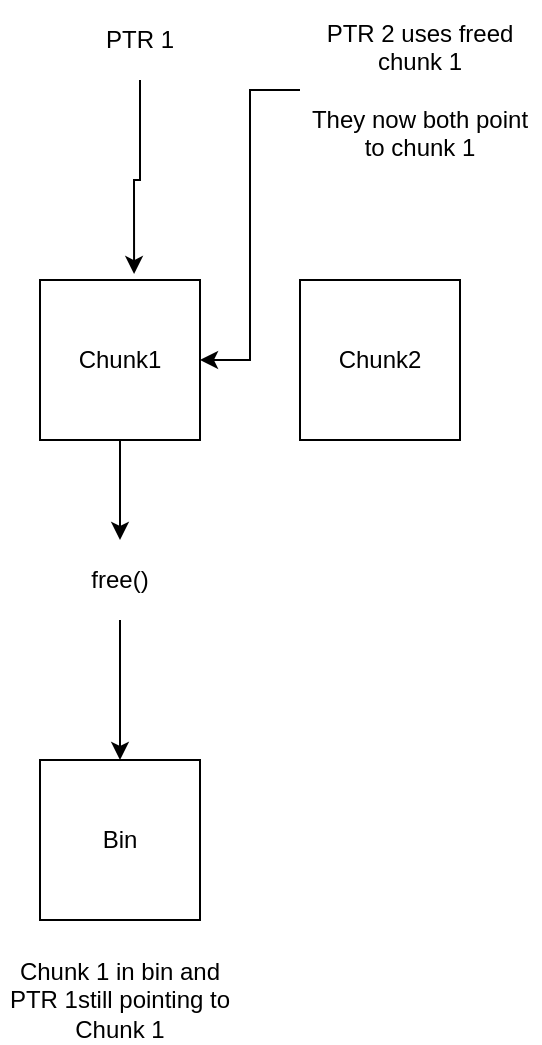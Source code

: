 <mxfile version="21.6.5" type="device">
  <diagram name="Page-1" id="nP1domPtg6R1LqAXsawL">
    <mxGraphModel dx="1231" dy="577" grid="1" gridSize="10" guides="1" tooltips="1" connect="1" arrows="1" fold="1" page="1" pageScale="1" pageWidth="850" pageHeight="1100" math="0" shadow="0">
      <root>
        <mxCell id="0" />
        <mxCell id="1" parent="0" />
        <mxCell id="hg-VbcHnAOKq5Sj17vsE-13" style="edgeStyle=orthogonalEdgeStyle;rounded=0;orthogonalLoop=1;jettySize=auto;html=1;" edge="1" parent="1" source="hg-VbcHnAOKq5Sj17vsE-2" target="hg-VbcHnAOKq5Sj17vsE-11">
          <mxGeometry relative="1" as="geometry" />
        </mxCell>
        <mxCell id="hg-VbcHnAOKq5Sj17vsE-2" value="Chunk1" style="whiteSpace=wrap;html=1;aspect=fixed;" vertex="1" parent="1">
          <mxGeometry x="360" y="180" width="80" height="80" as="geometry" />
        </mxCell>
        <mxCell id="hg-VbcHnAOKq5Sj17vsE-3" value="Chunk2" style="whiteSpace=wrap;html=1;aspect=fixed;" vertex="1" parent="1">
          <mxGeometry x="490" y="180" width="80" height="80" as="geometry" />
        </mxCell>
        <mxCell id="hg-VbcHnAOKq5Sj17vsE-9" style="edgeStyle=orthogonalEdgeStyle;rounded=0;orthogonalLoop=1;jettySize=auto;html=1;entryX=0.588;entryY=-0.037;entryDx=0;entryDy=0;entryPerimeter=0;" edge="1" parent="1" source="hg-VbcHnAOKq5Sj17vsE-5" target="hg-VbcHnAOKq5Sj17vsE-2">
          <mxGeometry relative="1" as="geometry" />
        </mxCell>
        <mxCell id="hg-VbcHnAOKq5Sj17vsE-5" value="PTR 1" style="text;html=1;strokeColor=none;fillColor=none;align=center;verticalAlign=middle;whiteSpace=wrap;rounded=0;" vertex="1" parent="1">
          <mxGeometry x="350" y="40" width="120" height="40" as="geometry" />
        </mxCell>
        <mxCell id="hg-VbcHnAOKq5Sj17vsE-6" value="Bin" style="whiteSpace=wrap;html=1;aspect=fixed;" vertex="1" parent="1">
          <mxGeometry x="360" y="420" width="80" height="80" as="geometry" />
        </mxCell>
        <mxCell id="hg-VbcHnAOKq5Sj17vsE-18" style="edgeStyle=orthogonalEdgeStyle;rounded=0;orthogonalLoop=1;jettySize=auto;html=1;entryX=1;entryY=0.5;entryDx=0;entryDy=0;" edge="1" parent="1" source="hg-VbcHnAOKq5Sj17vsE-8" target="hg-VbcHnAOKq5Sj17vsE-2">
          <mxGeometry relative="1" as="geometry" />
        </mxCell>
        <mxCell id="hg-VbcHnAOKq5Sj17vsE-8" value="PTR 2 uses freed chunk 1&lt;br&gt;&lt;br&gt;They now both point to chunk 1" style="text;html=1;strokeColor=none;fillColor=none;align=center;verticalAlign=middle;whiteSpace=wrap;rounded=0;" vertex="1" parent="1">
          <mxGeometry x="490" y="40" width="120" height="90" as="geometry" />
        </mxCell>
        <mxCell id="hg-VbcHnAOKq5Sj17vsE-12" style="edgeStyle=orthogonalEdgeStyle;rounded=0;orthogonalLoop=1;jettySize=auto;html=1;entryX=0.5;entryY=0;entryDx=0;entryDy=0;" edge="1" parent="1" source="hg-VbcHnAOKq5Sj17vsE-11" target="hg-VbcHnAOKq5Sj17vsE-6">
          <mxGeometry relative="1" as="geometry" />
        </mxCell>
        <mxCell id="hg-VbcHnAOKq5Sj17vsE-11" value="free()" style="text;html=1;strokeColor=none;fillColor=none;align=center;verticalAlign=middle;whiteSpace=wrap;rounded=0;" vertex="1" parent="1">
          <mxGeometry x="340" y="310" width="120" height="40" as="geometry" />
        </mxCell>
        <mxCell id="hg-VbcHnAOKq5Sj17vsE-16" value="Chunk 1 in bin and PTR 1still pointing to Chunk 1" style="text;html=1;strokeColor=none;fillColor=none;align=center;verticalAlign=middle;whiteSpace=wrap;rounded=0;" vertex="1" parent="1">
          <mxGeometry x="340" y="520" width="120" height="40" as="geometry" />
        </mxCell>
      </root>
    </mxGraphModel>
  </diagram>
</mxfile>
